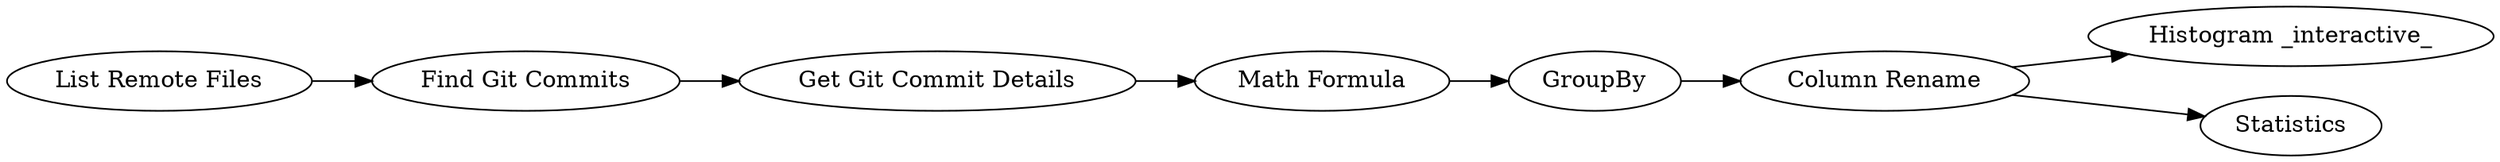 digraph {
	21 -> 29
	20 -> 21
	39 -> 62
	89 -> 20
	26 -> 39
	39 -> 61
	29 -> 26
	20 [label="Find Git Commits"]
	62 [label="Histogram _interactive_"]
	29 [label="Math Formula"]
	89 [label="List Remote Files"]
	26 [label=GroupBy]
	21 [label="Get Git Commit Details"]
	61 [label=Statistics]
	39 [label="Column Rename"]
	rankdir=LR
}
